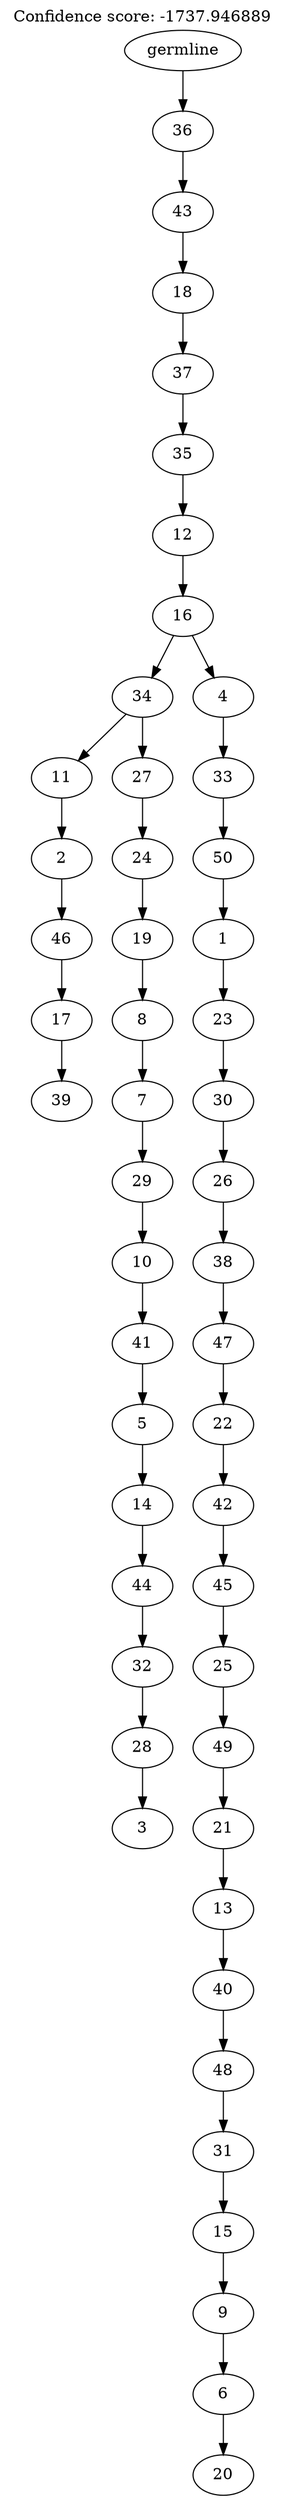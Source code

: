 digraph g {
	"49" -> "50";
	"50" [label="39"];
	"48" -> "49";
	"49" [label="17"];
	"47" -> "48";
	"48" [label="46"];
	"46" -> "47";
	"47" [label="2"];
	"44" -> "45";
	"45" [label="3"];
	"43" -> "44";
	"44" [label="28"];
	"42" -> "43";
	"43" [label="32"];
	"41" -> "42";
	"42" [label="44"];
	"40" -> "41";
	"41" [label="14"];
	"39" -> "40";
	"40" [label="5"];
	"38" -> "39";
	"39" [label="41"];
	"37" -> "38";
	"38" [label="10"];
	"36" -> "37";
	"37" [label="29"];
	"35" -> "36";
	"36" [label="7"];
	"34" -> "35";
	"35" [label="8"];
	"33" -> "34";
	"34" [label="19"];
	"32" -> "33";
	"33" [label="24"];
	"31" -> "32";
	"32" [label="27"];
	"31" -> "46";
	"46" [label="11"];
	"29" -> "30";
	"30" [label="20"];
	"28" -> "29";
	"29" [label="6"];
	"27" -> "28";
	"28" [label="9"];
	"26" -> "27";
	"27" [label="15"];
	"25" -> "26";
	"26" [label="31"];
	"24" -> "25";
	"25" [label="48"];
	"23" -> "24";
	"24" [label="40"];
	"22" -> "23";
	"23" [label="13"];
	"21" -> "22";
	"22" [label="21"];
	"20" -> "21";
	"21" [label="49"];
	"19" -> "20";
	"20" [label="25"];
	"18" -> "19";
	"19" [label="45"];
	"17" -> "18";
	"18" [label="42"];
	"16" -> "17";
	"17" [label="22"];
	"15" -> "16";
	"16" [label="47"];
	"14" -> "15";
	"15" [label="38"];
	"13" -> "14";
	"14" [label="26"];
	"12" -> "13";
	"13" [label="30"];
	"11" -> "12";
	"12" [label="23"];
	"10" -> "11";
	"11" [label="1"];
	"9" -> "10";
	"10" [label="50"];
	"8" -> "9";
	"9" [label="33"];
	"7" -> "8";
	"8" [label="4"];
	"7" -> "31";
	"31" [label="34"];
	"6" -> "7";
	"7" [label="16"];
	"5" -> "6";
	"6" [label="12"];
	"4" -> "5";
	"5" [label="35"];
	"3" -> "4";
	"4" [label="37"];
	"2" -> "3";
	"3" [label="18"];
	"1" -> "2";
	"2" [label="43"];
	"0" -> "1";
	"1" [label="36"];
	"0" [label="germline"];
	labelloc="t";
	label="Confidence score: -1737.946889";
}

